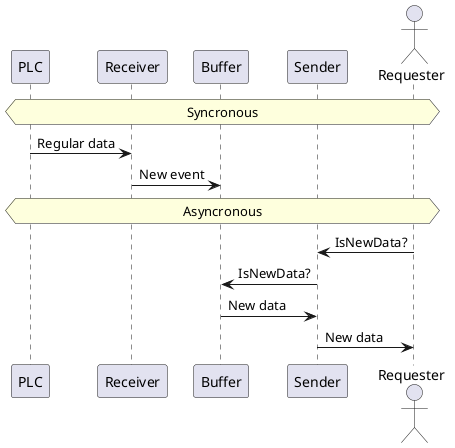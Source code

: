 @startuml
participant PLC
participant Receiver
participant Buffer
participant Sender
actor Requester
hnote across:Syncronous 
PLC -> Receiver : Regular data
Receiver -> Buffer : New event
hnote across:Asyncronous 
Requester -> Sender : IsNewData?
Sender -> Buffer : IsNewData?
Buffer -> Sender : New data
Sender -> Requester : New data

@endumls